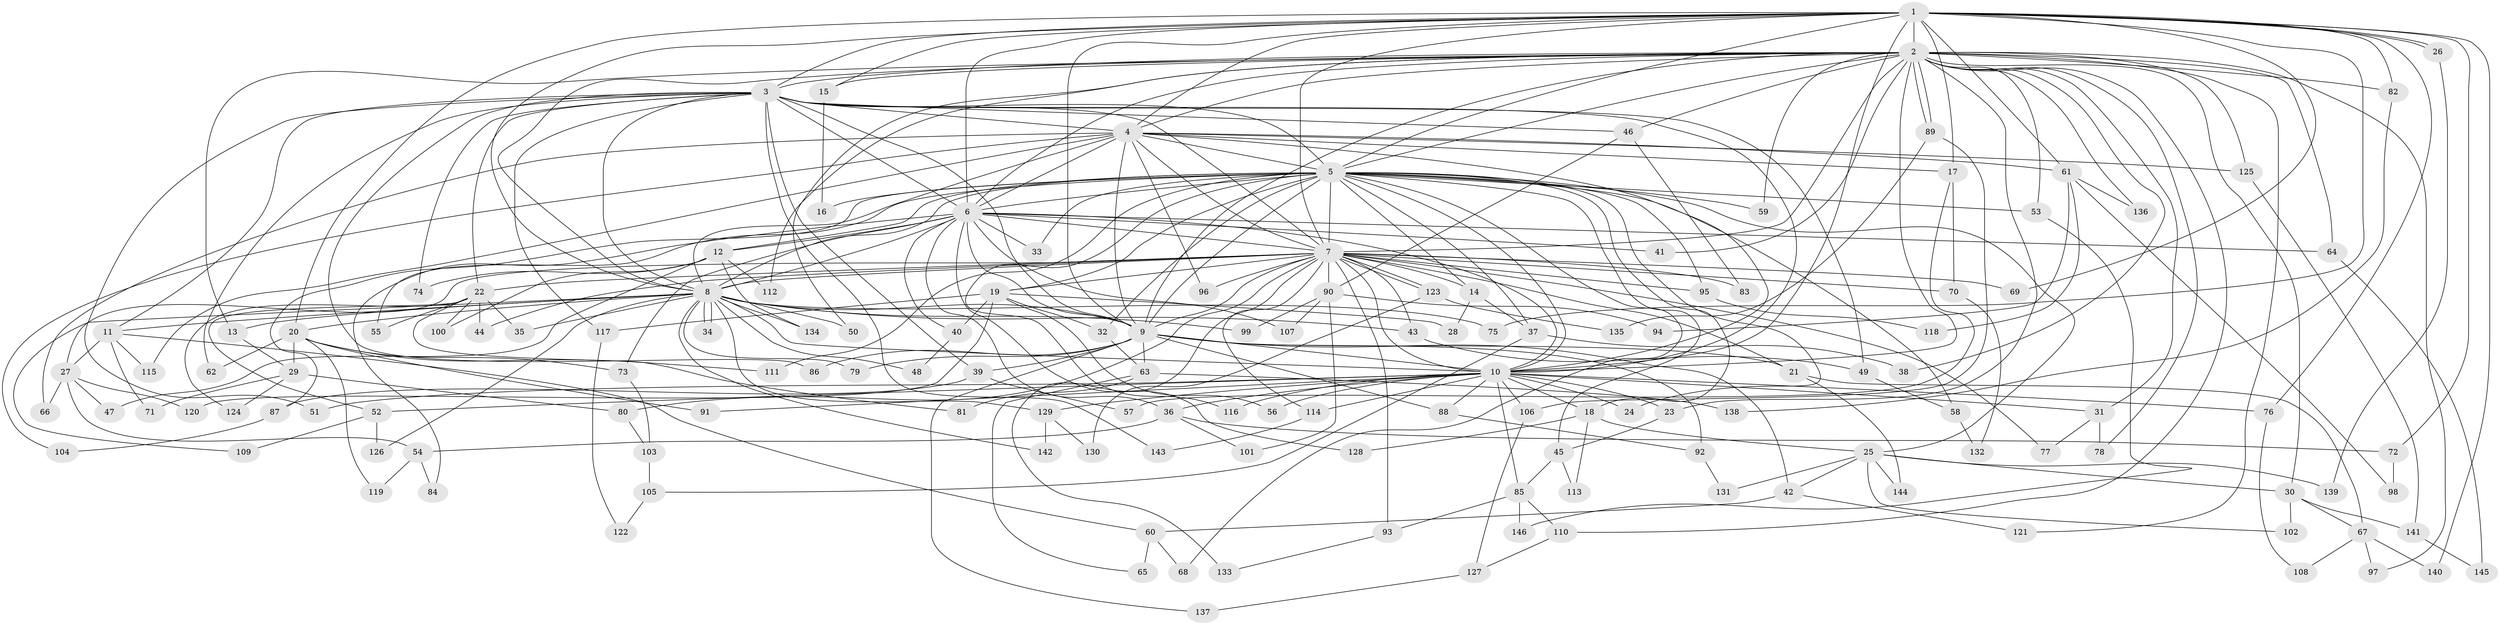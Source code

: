// Generated by graph-tools (version 1.1) at 2025/13/03/09/25 04:13:53]
// undirected, 146 vertices, 317 edges
graph export_dot {
graph [start="1"]
  node [color=gray90,style=filled];
  1;
  2;
  3;
  4;
  5;
  6;
  7;
  8;
  9;
  10;
  11;
  12;
  13;
  14;
  15;
  16;
  17;
  18;
  19;
  20;
  21;
  22;
  23;
  24;
  25;
  26;
  27;
  28;
  29;
  30;
  31;
  32;
  33;
  34;
  35;
  36;
  37;
  38;
  39;
  40;
  41;
  42;
  43;
  44;
  45;
  46;
  47;
  48;
  49;
  50;
  51;
  52;
  53;
  54;
  55;
  56;
  57;
  58;
  59;
  60;
  61;
  62;
  63;
  64;
  65;
  66;
  67;
  68;
  69;
  70;
  71;
  72;
  73;
  74;
  75;
  76;
  77;
  78;
  79;
  80;
  81;
  82;
  83;
  84;
  85;
  86;
  87;
  88;
  89;
  90;
  91;
  92;
  93;
  94;
  95;
  96;
  97;
  98;
  99;
  100;
  101;
  102;
  103;
  104;
  105;
  106;
  107;
  108;
  109;
  110;
  111;
  112;
  113;
  114;
  115;
  116;
  117;
  118;
  119;
  120;
  121;
  122;
  123;
  124;
  125;
  126;
  127;
  128;
  129;
  130;
  131;
  132;
  133;
  134;
  135;
  136;
  137;
  138;
  139;
  140;
  141;
  142;
  143;
  144;
  145;
  146;
  1 -- 2;
  1 -- 3;
  1 -- 4;
  1 -- 5;
  1 -- 6;
  1 -- 7;
  1 -- 8;
  1 -- 9;
  1 -- 10;
  1 -- 15;
  1 -- 17;
  1 -- 20;
  1 -- 26;
  1 -- 26;
  1 -- 61;
  1 -- 69;
  1 -- 72;
  1 -- 75;
  1 -- 76;
  1 -- 82;
  1 -- 140;
  2 -- 3;
  2 -- 4;
  2 -- 5;
  2 -- 6;
  2 -- 7;
  2 -- 8;
  2 -- 9;
  2 -- 10;
  2 -- 13;
  2 -- 15;
  2 -- 23;
  2 -- 30;
  2 -- 31;
  2 -- 38;
  2 -- 41;
  2 -- 46;
  2 -- 50;
  2 -- 53;
  2 -- 59;
  2 -- 64;
  2 -- 78;
  2 -- 82;
  2 -- 89;
  2 -- 89;
  2 -- 97;
  2 -- 110;
  2 -- 112;
  2 -- 121;
  2 -- 125;
  2 -- 136;
  3 -- 4;
  3 -- 5;
  3 -- 6;
  3 -- 7;
  3 -- 8;
  3 -- 9;
  3 -- 10;
  3 -- 11;
  3 -- 22;
  3 -- 39;
  3 -- 46;
  3 -- 49;
  3 -- 51;
  3 -- 62;
  3 -- 74;
  3 -- 86;
  3 -- 117;
  3 -- 143;
  4 -- 5;
  4 -- 6;
  4 -- 7;
  4 -- 8;
  4 -- 9;
  4 -- 10;
  4 -- 17;
  4 -- 61;
  4 -- 66;
  4 -- 96;
  4 -- 104;
  4 -- 115;
  4 -- 125;
  5 -- 6;
  5 -- 7;
  5 -- 8;
  5 -- 9;
  5 -- 10;
  5 -- 12;
  5 -- 14;
  5 -- 16;
  5 -- 18;
  5 -- 19;
  5 -- 24;
  5 -- 25;
  5 -- 32;
  5 -- 33;
  5 -- 37;
  5 -- 45;
  5 -- 53;
  5 -- 55;
  5 -- 58;
  5 -- 59;
  5 -- 68;
  5 -- 87;
  5 -- 95;
  5 -- 111;
  5 -- 116;
  6 -- 7;
  6 -- 8;
  6 -- 9;
  6 -- 10;
  6 -- 12;
  6 -- 33;
  6 -- 36;
  6 -- 40;
  6 -- 41;
  6 -- 64;
  6 -- 73;
  6 -- 84;
  6 -- 107;
  6 -- 128;
  7 -- 8;
  7 -- 9;
  7 -- 10;
  7 -- 14;
  7 -- 19;
  7 -- 21;
  7 -- 22;
  7 -- 27;
  7 -- 43;
  7 -- 44;
  7 -- 69;
  7 -- 70;
  7 -- 77;
  7 -- 80;
  7 -- 83;
  7 -- 90;
  7 -- 93;
  7 -- 95;
  7 -- 96;
  7 -- 114;
  7 -- 123;
  7 -- 123;
  7 -- 133;
  8 -- 9;
  8 -- 10;
  8 -- 11;
  8 -- 13;
  8 -- 20;
  8 -- 34;
  8 -- 34;
  8 -- 35;
  8 -- 43;
  8 -- 48;
  8 -- 50;
  8 -- 75;
  8 -- 79;
  8 -- 99;
  8 -- 109;
  8 -- 126;
  8 -- 129;
  8 -- 134;
  8 -- 142;
  9 -- 10;
  9 -- 21;
  9 -- 39;
  9 -- 42;
  9 -- 63;
  9 -- 79;
  9 -- 86;
  9 -- 88;
  9 -- 92;
  9 -- 137;
  10 -- 18;
  10 -- 23;
  10 -- 24;
  10 -- 31;
  10 -- 36;
  10 -- 51;
  10 -- 52;
  10 -- 56;
  10 -- 76;
  10 -- 85;
  10 -- 88;
  10 -- 91;
  10 -- 106;
  10 -- 114;
  10 -- 116;
  10 -- 129;
  11 -- 27;
  11 -- 60;
  11 -- 71;
  11 -- 115;
  12 -- 47;
  12 -- 74;
  12 -- 100;
  12 -- 112;
  12 -- 134;
  13 -- 29;
  14 -- 28;
  14 -- 37;
  15 -- 16;
  17 -- 57;
  17 -- 70;
  18 -- 25;
  18 -- 113;
  18 -- 128;
  19 -- 28;
  19 -- 32;
  19 -- 40;
  19 -- 56;
  19 -- 117;
  19 -- 120;
  20 -- 29;
  20 -- 62;
  20 -- 73;
  20 -- 91;
  20 -- 111;
  20 -- 119;
  21 -- 67;
  21 -- 144;
  22 -- 35;
  22 -- 44;
  22 -- 52;
  22 -- 55;
  22 -- 81;
  22 -- 100;
  22 -- 124;
  23 -- 45;
  25 -- 30;
  25 -- 42;
  25 -- 102;
  25 -- 131;
  25 -- 139;
  25 -- 144;
  26 -- 139;
  27 -- 47;
  27 -- 54;
  27 -- 66;
  27 -- 120;
  29 -- 71;
  29 -- 80;
  29 -- 124;
  30 -- 67;
  30 -- 102;
  30 -- 141;
  31 -- 77;
  31 -- 78;
  32 -- 63;
  36 -- 54;
  36 -- 72;
  36 -- 101;
  37 -- 38;
  37 -- 105;
  39 -- 57;
  39 -- 87;
  40 -- 48;
  42 -- 60;
  42 -- 121;
  43 -- 49;
  45 -- 85;
  45 -- 113;
  46 -- 83;
  46 -- 90;
  49 -- 58;
  52 -- 109;
  52 -- 126;
  53 -- 146;
  54 -- 84;
  54 -- 119;
  58 -- 132;
  60 -- 65;
  60 -- 68;
  61 -- 94;
  61 -- 98;
  61 -- 118;
  61 -- 136;
  63 -- 65;
  63 -- 81;
  63 -- 138;
  64 -- 145;
  67 -- 97;
  67 -- 108;
  67 -- 140;
  70 -- 132;
  72 -- 98;
  73 -- 103;
  76 -- 108;
  80 -- 103;
  82 -- 138;
  85 -- 93;
  85 -- 110;
  85 -- 146;
  87 -- 104;
  88 -- 92;
  89 -- 106;
  89 -- 135;
  90 -- 94;
  90 -- 99;
  90 -- 101;
  90 -- 107;
  92 -- 131;
  93 -- 133;
  95 -- 118;
  103 -- 105;
  105 -- 122;
  106 -- 127;
  110 -- 127;
  114 -- 143;
  117 -- 122;
  123 -- 130;
  123 -- 135;
  125 -- 141;
  127 -- 137;
  129 -- 130;
  129 -- 142;
  141 -- 145;
}
